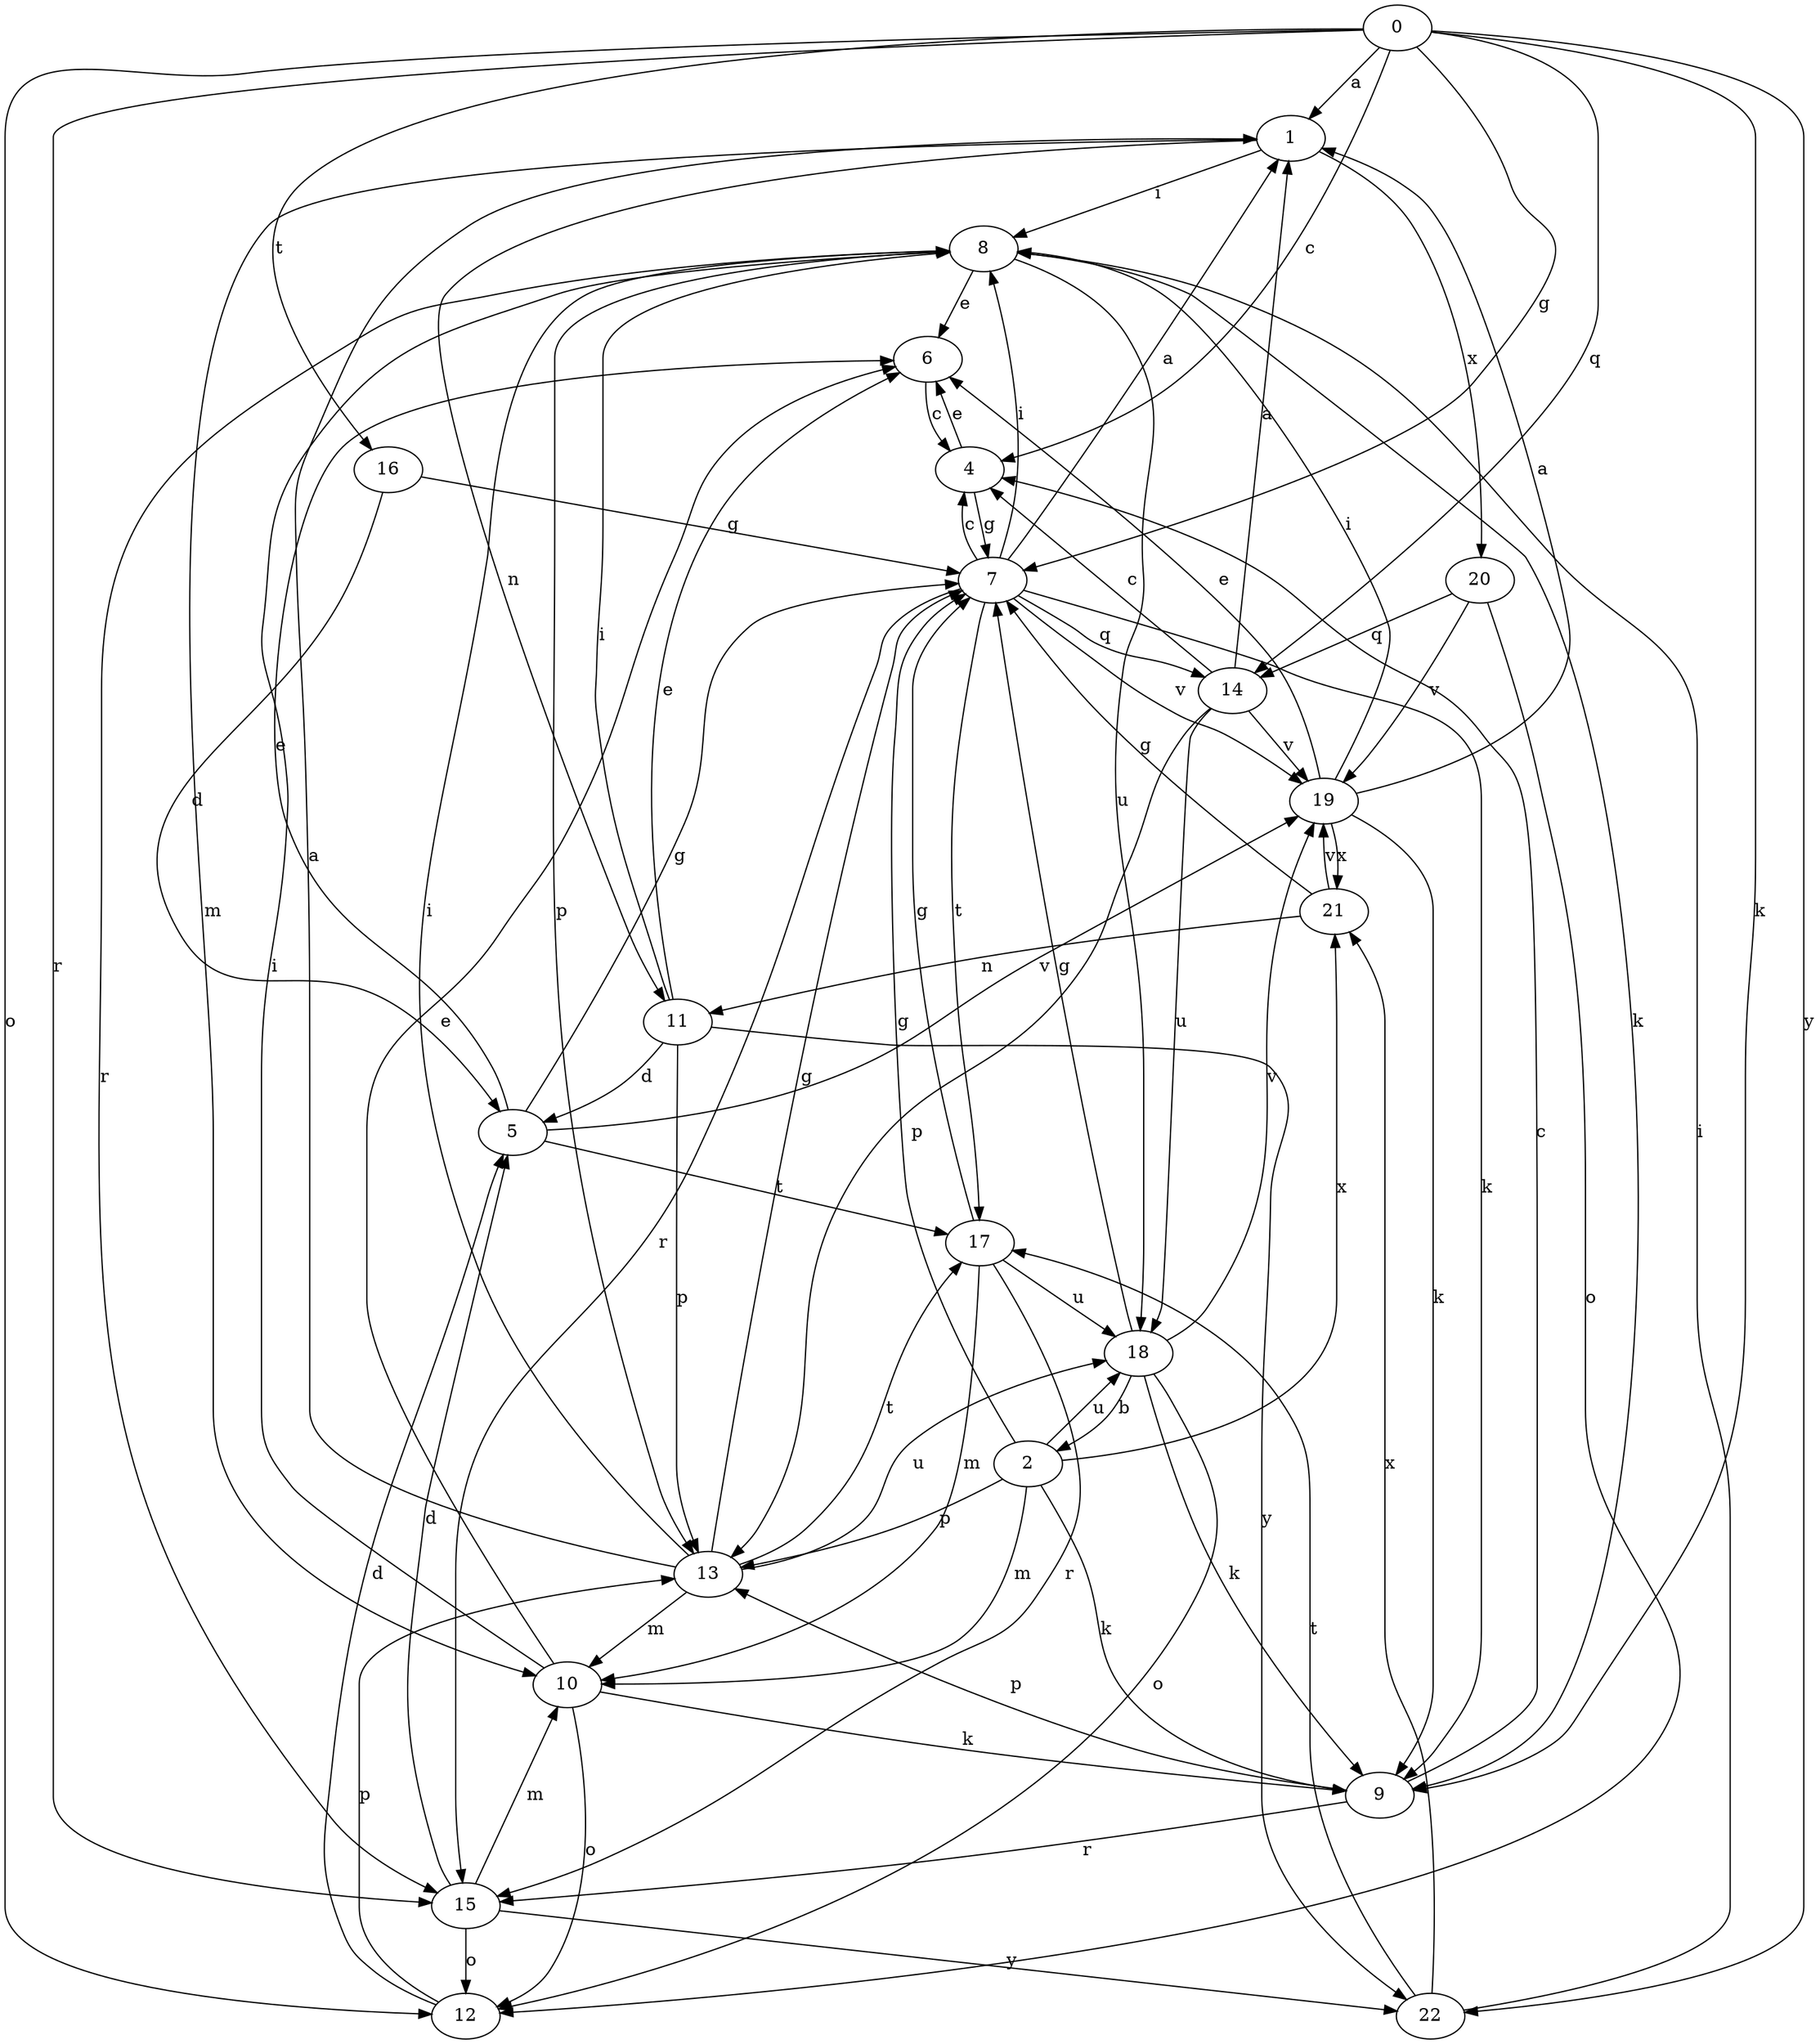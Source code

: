 strict digraph  {
0;
1;
2;
4;
5;
6;
7;
8;
9;
10;
11;
12;
13;
14;
15;
16;
17;
18;
19;
20;
21;
22;
0 -> 1  [label=a];
0 -> 4  [label=c];
0 -> 7  [label=g];
0 -> 9  [label=k];
0 -> 12  [label=o];
0 -> 14  [label=q];
0 -> 15  [label=r];
0 -> 16  [label=t];
0 -> 22  [label=y];
1 -> 8  [label=i];
1 -> 10  [label=m];
1 -> 11  [label=n];
1 -> 20  [label=x];
2 -> 7  [label=g];
2 -> 9  [label=k];
2 -> 10  [label=m];
2 -> 13  [label=p];
2 -> 18  [label=u];
2 -> 21  [label=x];
4 -> 6  [label=e];
4 -> 7  [label=g];
5 -> 6  [label=e];
5 -> 7  [label=g];
5 -> 17  [label=t];
5 -> 19  [label=v];
6 -> 4  [label=c];
7 -> 1  [label=a];
7 -> 4  [label=c];
7 -> 8  [label=i];
7 -> 9  [label=k];
7 -> 14  [label=q];
7 -> 15  [label=r];
7 -> 17  [label=t];
7 -> 19  [label=v];
8 -> 6  [label=e];
8 -> 9  [label=k];
8 -> 13  [label=p];
8 -> 15  [label=r];
8 -> 18  [label=u];
9 -> 4  [label=c];
9 -> 13  [label=p];
9 -> 15  [label=r];
10 -> 6  [label=e];
10 -> 8  [label=i];
10 -> 9  [label=k];
10 -> 12  [label=o];
11 -> 5  [label=d];
11 -> 6  [label=e];
11 -> 8  [label=i];
11 -> 13  [label=p];
11 -> 22  [label=y];
12 -> 5  [label=d];
12 -> 13  [label=p];
13 -> 1  [label=a];
13 -> 7  [label=g];
13 -> 8  [label=i];
13 -> 10  [label=m];
13 -> 17  [label=t];
13 -> 18  [label=u];
14 -> 1  [label=a];
14 -> 4  [label=c];
14 -> 13  [label=p];
14 -> 18  [label=u];
14 -> 19  [label=v];
15 -> 5  [label=d];
15 -> 10  [label=m];
15 -> 12  [label=o];
15 -> 22  [label=y];
16 -> 5  [label=d];
16 -> 7  [label=g];
17 -> 7  [label=g];
17 -> 10  [label=m];
17 -> 15  [label=r];
17 -> 18  [label=u];
18 -> 2  [label=b];
18 -> 7  [label=g];
18 -> 9  [label=k];
18 -> 12  [label=o];
18 -> 19  [label=v];
19 -> 1  [label=a];
19 -> 6  [label=e];
19 -> 8  [label=i];
19 -> 9  [label=k];
19 -> 21  [label=x];
20 -> 12  [label=o];
20 -> 14  [label=q];
20 -> 19  [label=v];
21 -> 7  [label=g];
21 -> 11  [label=n];
21 -> 19  [label=v];
22 -> 8  [label=i];
22 -> 17  [label=t];
22 -> 21  [label=x];
}

